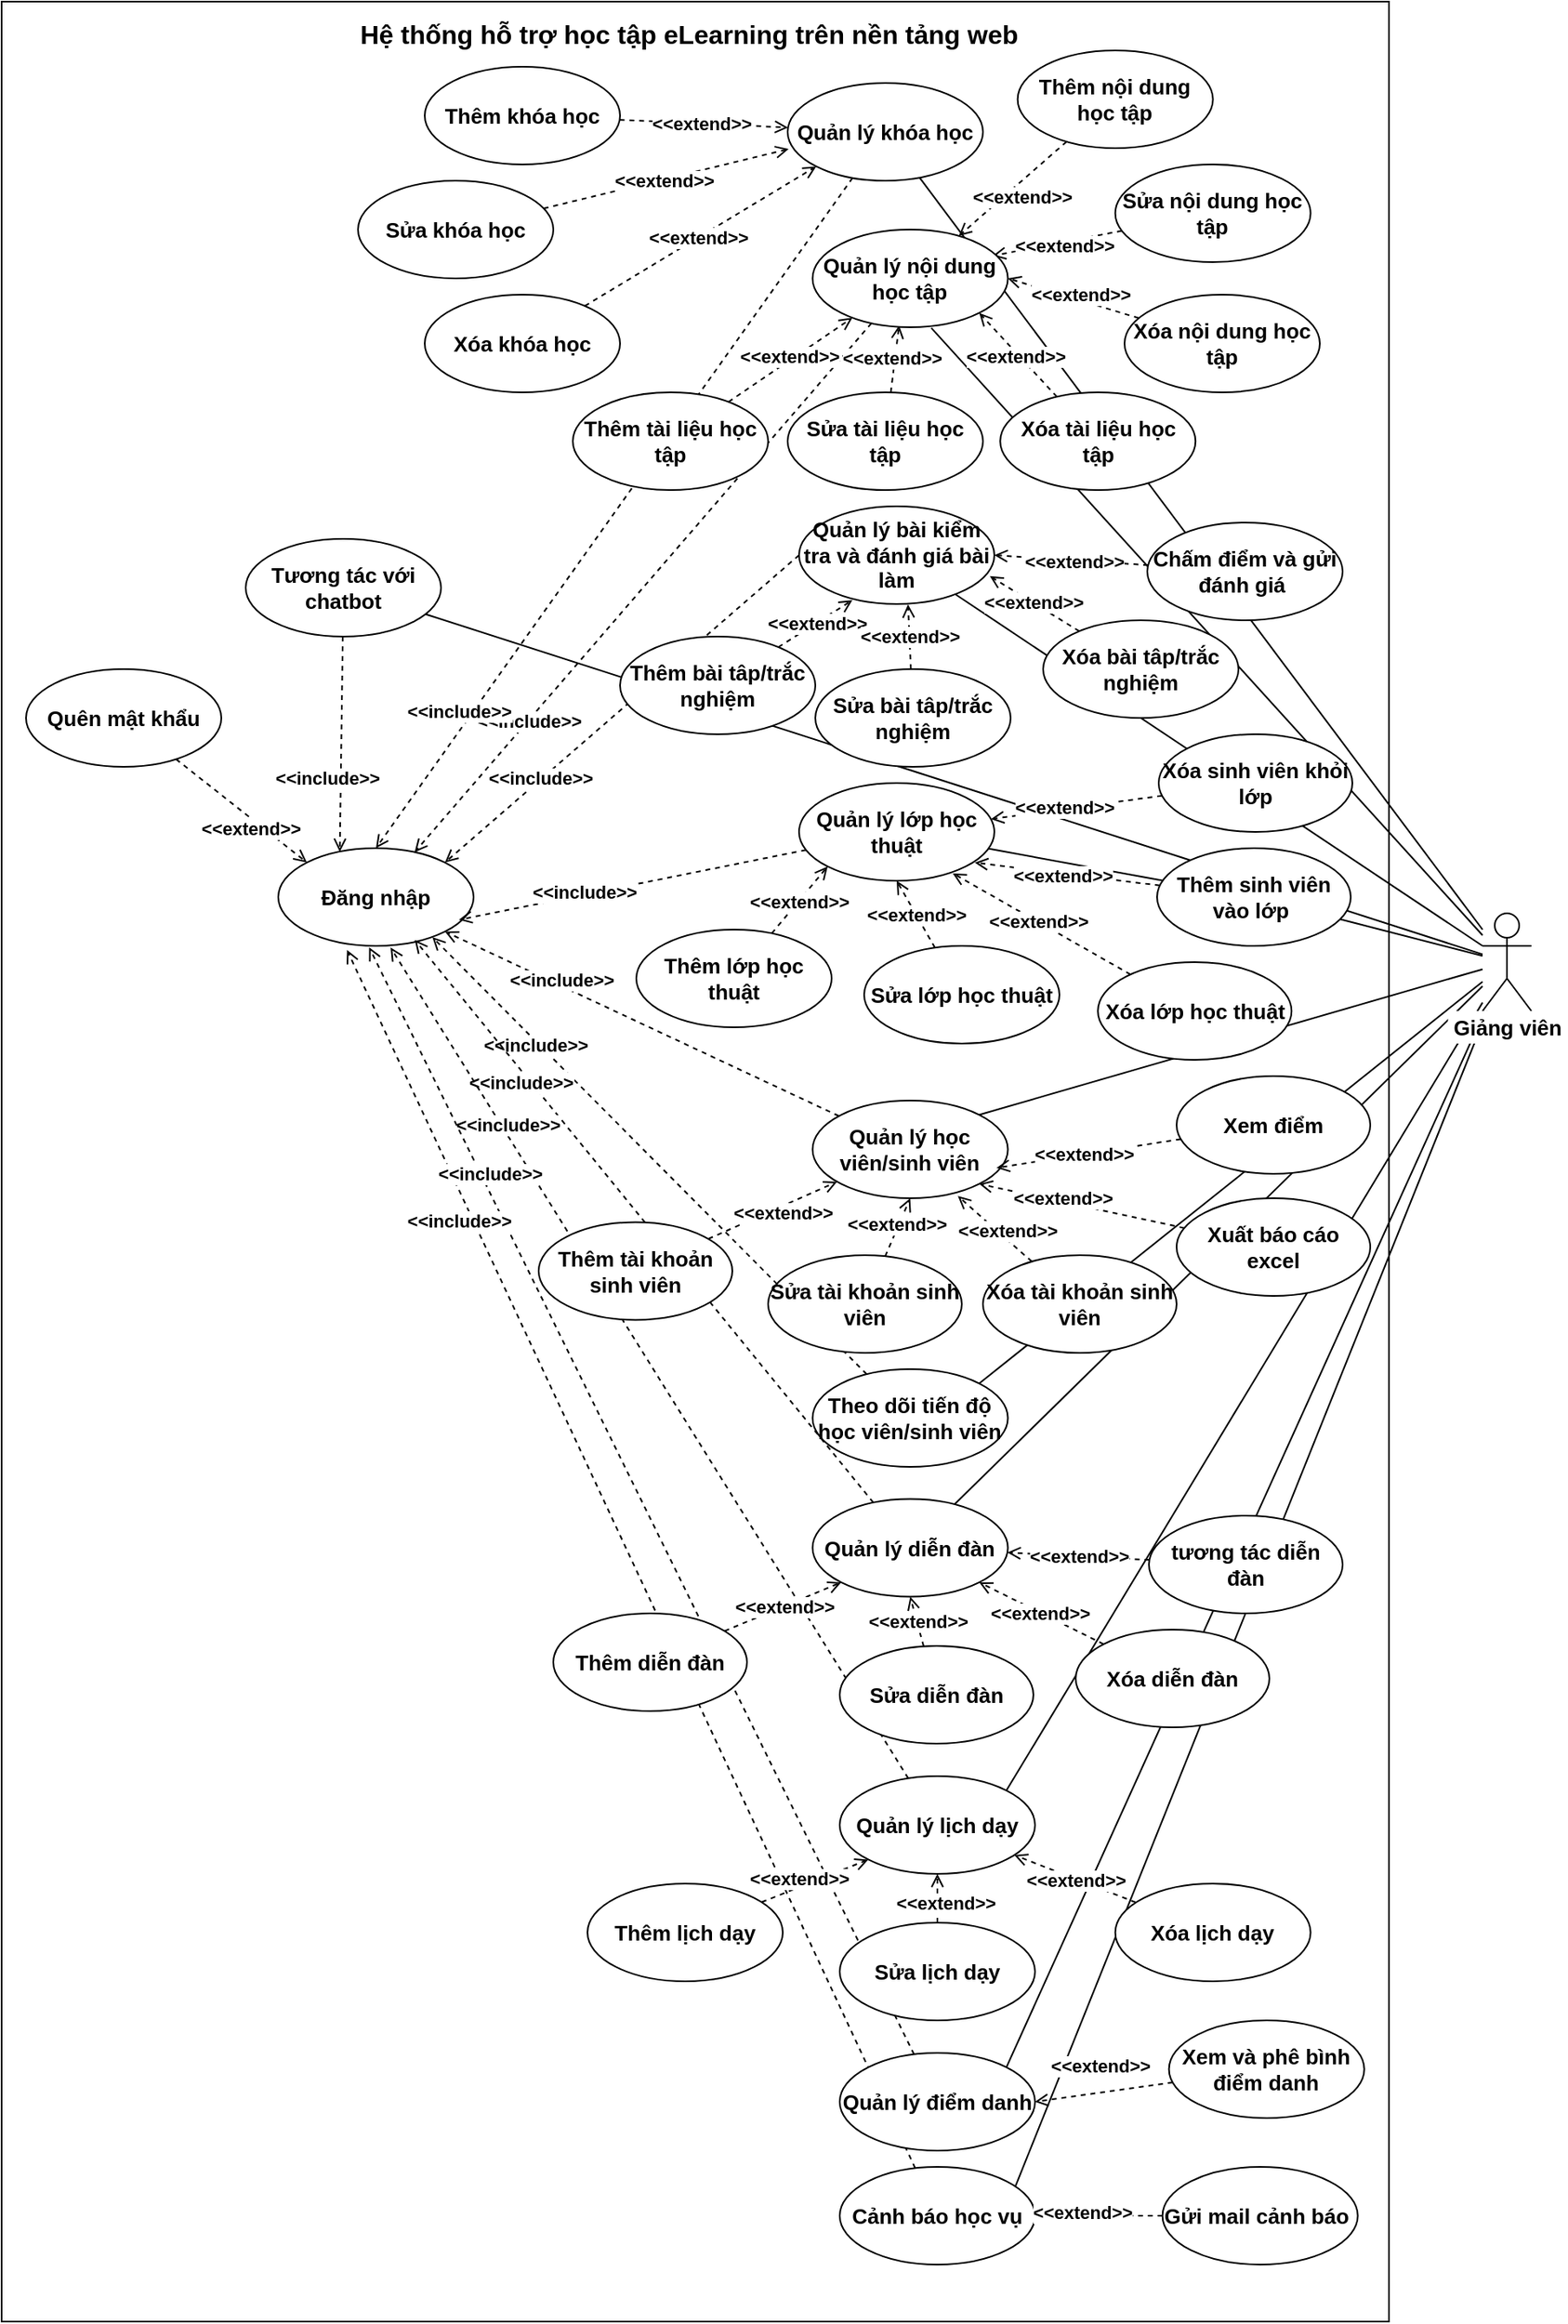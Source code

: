 <mxfile version="27.1.6">
  <diagram name="Page-1" id="YuZUMVSqSA0ggZZGhqi4">
    <mxGraphModel dx="1820" dy="2198" grid="1" gridSize="10" guides="1" tooltips="1" connect="1" arrows="1" fold="1" page="1" pageScale="1" pageWidth="850" pageHeight="1100" math="0" shadow="0">
      <root>
        <mxCell id="0" />
        <mxCell id="1" parent="0" />
        <mxCell id="pHg86YGqUUAnu_XxykbZ-1" value="" style="rounded=0;whiteSpace=wrap;html=1;fontStyle=1" parent="1" vertex="1">
          <mxGeometry x="290" y="-140" width="852.5" height="1425" as="geometry" />
        </mxCell>
        <mxCell id="pHg86YGqUUAnu_XxykbZ-2" value="Hệ thống hỗ trợ học tập eLearning trên nền tảng web" style="text;html=1;align=center;verticalAlign=middle;whiteSpace=wrap;rounded=0;fontStyle=1;fontSize=16;" parent="1" vertex="1">
          <mxGeometry x="485" y="-130" width="455" height="20" as="geometry" />
        </mxCell>
        <mxCell id="pHg86YGqUUAnu_XxykbZ-22" style="rounded=0;orthogonalLoop=1;jettySize=auto;html=1;entryX=0.608;entryY=1.007;entryDx=0;entryDy=0;endArrow=none;startFill=0;entryPerimeter=0;fontStyle=1" parent="1" source="pHg86YGqUUAnu_XxykbZ-29" target="pHg86YGqUUAnu_XxykbZ-63" edge="1">
          <mxGeometry relative="1" as="geometry" />
        </mxCell>
        <mxCell id="pHg86YGqUUAnu_XxykbZ-23" style="rounded=0;orthogonalLoop=1;jettySize=auto;html=1;endArrow=none;startFill=0;fontStyle=1" parent="1" source="pHg86YGqUUAnu_XxykbZ-29" target="pHg86YGqUUAnu_XxykbZ-66" edge="1">
          <mxGeometry relative="1" as="geometry" />
        </mxCell>
        <mxCell id="pHg86YGqUUAnu_XxykbZ-24" style="rounded=0;orthogonalLoop=1;jettySize=auto;html=1;endArrow=none;startFill=0;fontStyle=1" parent="1" source="pHg86YGqUUAnu_XxykbZ-130" target="pHg86YGqUUAnu_XxykbZ-67" edge="1">
          <mxGeometry relative="1" as="geometry" />
        </mxCell>
        <mxCell id="pHg86YGqUUAnu_XxykbZ-27" style="rounded=0;orthogonalLoop=1;jettySize=auto;html=1;endArrow=none;startFill=0;fontStyle=1" parent="1" source="pHg86YGqUUAnu_XxykbZ-29" target="pHg86YGqUUAnu_XxykbZ-71" edge="1">
          <mxGeometry relative="1" as="geometry" />
        </mxCell>
        <mxCell id="pHg86YGqUUAnu_XxykbZ-28" style="rounded=0;orthogonalLoop=1;jettySize=auto;html=1;endArrow=none;startFill=0;fontStyle=1" parent="1" source="pHg86YGqUUAnu_XxykbZ-29" target="pHg86YGqUUAnu_XxykbZ-47" edge="1">
          <mxGeometry relative="1" as="geometry" />
        </mxCell>
        <mxCell id="pHg86YGqUUAnu_XxykbZ-169" style="rounded=0;orthogonalLoop=1;jettySize=auto;html=1;entryX=1;entryY=0;entryDx=0;entryDy=0;endArrow=none;startFill=0;fontStyle=1" parent="1" source="pHg86YGqUUAnu_XxykbZ-29" target="pHg86YGqUUAnu_XxykbZ-76" edge="1">
          <mxGeometry relative="1" as="geometry" />
        </mxCell>
        <mxCell id="74CKpeJWm-VAcIQns2Aa-21" style="rounded=0;orthogonalLoop=1;jettySize=auto;html=1;entryX=1;entryY=0;entryDx=0;entryDy=0;endArrow=none;startFill=0;fontStyle=1" parent="1" source="pHg86YGqUUAnu_XxykbZ-29" target="74CKpeJWm-VAcIQns2Aa-14" edge="1">
          <mxGeometry relative="1" as="geometry" />
        </mxCell>
        <mxCell id="74CKpeJWm-VAcIQns2Aa-22" style="rounded=0;orthogonalLoop=1;jettySize=auto;html=1;entryX=0.885;entryY=0.272;entryDx=0;entryDy=0;entryPerimeter=0;endArrow=none;startFill=0;fontStyle=1" parent="1" source="pHg86YGqUUAnu_XxykbZ-29" target="74CKpeJWm-VAcIQns2Aa-15" edge="1">
          <mxGeometry relative="1" as="geometry" />
        </mxCell>
        <mxCell id="DFpkyYpUaIXBpgHBRk0Q-20" style="rounded=0;orthogonalLoop=1;jettySize=auto;html=1;entryX=1;entryY=0;entryDx=0;entryDy=0;endArrow=none;startFill=0;fontStyle=1" parent="1" source="pHg86YGqUUAnu_XxykbZ-29" target="pHg86YGqUUAnu_XxykbZ-68" edge="1">
          <mxGeometry relative="1" as="geometry" />
        </mxCell>
        <mxCell id="pHg86YGqUUAnu_XxykbZ-35" value="Đăng nhập" style="ellipse;whiteSpace=wrap;html=1;fontStyle=1;fontSize=13;" parent="1" vertex="1">
          <mxGeometry x="460" y="380" width="120" height="60" as="geometry" />
        </mxCell>
        <mxCell id="pHg86YGqUUAnu_XxykbZ-45" style="rounded=0;orthogonalLoop=1;jettySize=auto;html=1;endArrow=open;endFill=0;dashed=1;entryX=0.315;entryY=0.037;entryDx=0;entryDy=0;entryPerimeter=0;fontStyle=1" parent="1" source="pHg86YGqUUAnu_XxykbZ-47" target="pHg86YGqUUAnu_XxykbZ-35" edge="1">
          <mxGeometry relative="1" as="geometry" />
        </mxCell>
        <mxCell id="pHg86YGqUUAnu_XxykbZ-46" value="&amp;lt;&amp;lt;include&amp;gt;&amp;gt;" style="edgeLabel;html=1;align=center;verticalAlign=middle;resizable=0;points=[];fontStyle=1" parent="pHg86YGqUUAnu_XxykbZ-45" vertex="1" connectable="0">
          <mxGeometry x="0.474" y="-3" relative="1" as="geometry">
            <mxPoint x="-6" y="-11" as="offset" />
          </mxGeometry>
        </mxCell>
        <mxCell id="pHg86YGqUUAnu_XxykbZ-47" value="&lt;p style=&quot;white-space-collapse: preserve;&quot; dir=&quot;auto&quot;&gt;Tương tác với chatbot&lt;/p&gt;" style="ellipse;whiteSpace=wrap;html=1;fontStyle=1;fontSize=13;" parent="1" vertex="1">
          <mxGeometry x="440" y="190" width="120" height="60" as="geometry" />
        </mxCell>
        <mxCell id="pHg86YGqUUAnu_XxykbZ-61" style="rounded=0;orthogonalLoop=1;jettySize=auto;html=1;dashed=1;endArrow=open;endFill=0;fontStyle=1" parent="1" source="pHg86YGqUUAnu_XxykbZ-63" target="pHg86YGqUUAnu_XxykbZ-35" edge="1">
          <mxGeometry relative="1" as="geometry" />
        </mxCell>
        <mxCell id="pHg86YGqUUAnu_XxykbZ-62" value="&amp;lt;&amp;lt;include&amp;gt;&amp;gt;" style="edgeLabel;html=1;align=center;verticalAlign=middle;resizable=0;points=[];fontStyle=1" parent="pHg86YGqUUAnu_XxykbZ-61" vertex="1" connectable="0">
          <mxGeometry x="0.503" relative="1" as="geometry">
            <mxPoint as="offset" />
          </mxGeometry>
        </mxCell>
        <mxCell id="pHg86YGqUUAnu_XxykbZ-64" style="rounded=0;orthogonalLoop=1;jettySize=auto;html=1;dashed=1;endArrow=open;endFill=0;exitX=0;exitY=0.5;exitDx=0;exitDy=0;entryX=1;entryY=0;entryDx=0;entryDy=0;fontStyle=1" parent="1" source="pHg86YGqUUAnu_XxykbZ-66" target="pHg86YGqUUAnu_XxykbZ-35" edge="1">
          <mxGeometry relative="1" as="geometry" />
        </mxCell>
        <mxCell id="pHg86YGqUUAnu_XxykbZ-65" value="&amp;lt;&amp;lt;include&amp;gt;&amp;gt;" style="edgeLabel;html=1;align=center;verticalAlign=middle;resizable=0;points=[];fontStyle=1" parent="pHg86YGqUUAnu_XxykbZ-64" vertex="1" connectable="0">
          <mxGeometry x="0.224" y="1" relative="1" as="geometry">
            <mxPoint x="-27" y="20" as="offset" />
          </mxGeometry>
        </mxCell>
        <mxCell id="pHg86YGqUUAnu_XxykbZ-66" value="&lt;p style=&quot;white-space-collapse: preserve;&quot; dir=&quot;auto&quot;&gt;&lt;span style=&quot;text-align: left;&quot;&gt;Quản lý bài kiểm tra và đánh giá bài làm&lt;/span&gt;&lt;/p&gt;" style="ellipse;whiteSpace=wrap;html=1;fontStyle=1;fontSize=13;" parent="1" vertex="1">
          <mxGeometry x="780" y="170" width="120" height="60" as="geometry" />
        </mxCell>
        <mxCell id="pHg86YGqUUAnu_XxykbZ-67" value="&lt;p style=&quot;white-space-collapse: preserve;&quot; dir=&quot;auto&quot;&gt;&lt;span style=&quot;text-align: left;&quot;&gt;Quản lý lớp học thuật&lt;/span&gt;&lt;br style=&quot;text-align: left;&quot;&gt;&lt;/p&gt;" style="ellipse;whiteSpace=wrap;html=1;fontStyle=1;fontSize=13;" parent="1" vertex="1">
          <mxGeometry x="780" y="340" width="120" height="60" as="geometry" />
        </mxCell>
        <mxCell id="pHg86YGqUUAnu_XxykbZ-68" value="&lt;p style=&quot;white-space-collapse: preserve;&quot; dir=&quot;auto&quot;&gt;Theo dõi tiến độ học viên/sinh viên&lt;/p&gt;" style="ellipse;whiteSpace=wrap;html=1;align=center;fontStyle=1;fontSize=13;" parent="1" vertex="1">
          <mxGeometry x="788.31" y="700" width="120" height="60" as="geometry" />
        </mxCell>
        <mxCell id="pHg86YGqUUAnu_XxykbZ-69" style="rounded=0;orthogonalLoop=1;jettySize=auto;html=1;entryX=1;entryY=1;entryDx=0;entryDy=0;dashed=1;endArrow=open;endFill=0;fontStyle=1" parent="1" source="pHg86YGqUUAnu_XxykbZ-76" target="pHg86YGqUUAnu_XxykbZ-35" edge="1">
          <mxGeometry relative="1" as="geometry" />
        </mxCell>
        <mxCell id="pHg86YGqUUAnu_XxykbZ-70" value="&amp;lt;&amp;lt;include&amp;gt;&amp;gt;" style="edgeLabel;html=1;align=center;verticalAlign=middle;resizable=0;points=[];fontStyle=1" parent="pHg86YGqUUAnu_XxykbZ-69" vertex="1" connectable="0">
          <mxGeometry x="0.421" y="-3" relative="1" as="geometry">
            <mxPoint as="offset" />
          </mxGeometry>
        </mxCell>
        <mxCell id="pHg86YGqUUAnu_XxykbZ-71" value="&lt;p style=&quot;white-space-collapse: preserve;&quot; dir=&quot;auto&quot;&gt;Quản lý diễn đàn&lt;/p&gt;" style="ellipse;whiteSpace=wrap;html=1;align=center;fontStyle=1;fontSize=13;" parent="1" vertex="1">
          <mxGeometry x="788.31" y="779.74" width="120" height="60" as="geometry" />
        </mxCell>
        <mxCell id="pHg86YGqUUAnu_XxykbZ-72" style="rounded=0;orthogonalLoop=1;jettySize=auto;html=1;entryX=0.925;entryY=0.733;entryDx=0;entryDy=0;entryPerimeter=0;dashed=1;endArrow=open;endFill=0;fontStyle=1" parent="1" source="pHg86YGqUUAnu_XxykbZ-67" target="pHg86YGqUUAnu_XxykbZ-35" edge="1">
          <mxGeometry relative="1" as="geometry" />
        </mxCell>
        <mxCell id="pHg86YGqUUAnu_XxykbZ-73" value="&amp;lt;&amp;lt;include&amp;gt;&amp;gt;" style="edgeLabel;html=1;align=center;verticalAlign=middle;resizable=0;points=[];fontStyle=1" parent="pHg86YGqUUAnu_XxykbZ-72" vertex="1" connectable="0">
          <mxGeometry x="0.275" y="-2" relative="1" as="geometry">
            <mxPoint as="offset" />
          </mxGeometry>
        </mxCell>
        <mxCell id="pHg86YGqUUAnu_XxykbZ-74" style="rounded=0;orthogonalLoop=1;jettySize=auto;html=1;entryX=0.789;entryY=0.911;entryDx=0;entryDy=0;entryPerimeter=0;dashed=1;endArrow=open;endFill=0;fontStyle=1" parent="1" source="pHg86YGqUUAnu_XxykbZ-68" target="pHg86YGqUUAnu_XxykbZ-35" edge="1">
          <mxGeometry relative="1" as="geometry" />
        </mxCell>
        <mxCell id="pHg86YGqUUAnu_XxykbZ-75" value="&amp;lt;&amp;lt;include&amp;gt;&amp;gt;" style="edgeLabel;html=1;align=center;verticalAlign=middle;resizable=0;points=[];fontStyle=1" parent="pHg86YGqUUAnu_XxykbZ-74" vertex="1" connectable="0">
          <mxGeometry x="0.517" y="2" relative="1" as="geometry">
            <mxPoint as="offset" />
          </mxGeometry>
        </mxCell>
        <mxCell id="pHg86YGqUUAnu_XxykbZ-76" value="&lt;p style=&quot;white-space-collapse: preserve;&quot; dir=&quot;auto&quot;&gt;Quản lý học viên/sinh viên&lt;/p&gt;" style="ellipse;whiteSpace=wrap;html=1;align=center;fontStyle=1;fontSize=13;" parent="1" vertex="1">
          <mxGeometry x="788.31" y="535" width="120" height="60" as="geometry" />
        </mxCell>
        <mxCell id="pHg86YGqUUAnu_XxykbZ-77" style="rounded=0;orthogonalLoop=1;jettySize=auto;html=1;entryX=0.699;entryY=0.939;entryDx=0;entryDy=0;entryPerimeter=0;dashed=1;endArrow=open;endFill=0;fontStyle=1" parent="1" source="pHg86YGqUUAnu_XxykbZ-71" target="pHg86YGqUUAnu_XxykbZ-35" edge="1">
          <mxGeometry relative="1" as="geometry" />
        </mxCell>
        <mxCell id="pHg86YGqUUAnu_XxykbZ-78" value="&amp;lt;&amp;lt;include&amp;gt;&amp;gt;" style="edgeLabel;html=1;align=center;verticalAlign=middle;resizable=0;points=[];fontStyle=1" parent="pHg86YGqUUAnu_XxykbZ-77" vertex="1" connectable="0">
          <mxGeometry x="0.543" y="-1" relative="1" as="geometry">
            <mxPoint y="9" as="offset" />
          </mxGeometry>
        </mxCell>
        <mxCell id="pHg86YGqUUAnu_XxykbZ-105" style="rounded=0;orthogonalLoop=1;jettySize=auto;html=1;entryX=0;entryY=0;entryDx=0;entryDy=0;endArrow=open;endFill=0;dashed=1;fontStyle=1" parent="1" source="pHg86YGqUUAnu_XxykbZ-107" target="pHg86YGqUUAnu_XxykbZ-35" edge="1">
          <mxGeometry relative="1" as="geometry" />
        </mxCell>
        <mxCell id="pHg86YGqUUAnu_XxykbZ-106" value="&amp;lt;&amp;lt;extend&amp;gt;&amp;gt;" style="edgeLabel;html=1;align=center;verticalAlign=middle;resizable=0;points=[];fontStyle=1" parent="pHg86YGqUUAnu_XxykbZ-105" vertex="1" connectable="0">
          <mxGeometry x="-0.04" relative="1" as="geometry">
            <mxPoint x="7" y="12" as="offset" />
          </mxGeometry>
        </mxCell>
        <mxCell id="pHg86YGqUUAnu_XxykbZ-107" value="&lt;p style=&quot;white-space-collapse: preserve;&quot; dir=&quot;auto&quot;&gt;Quên mật khẩu&lt;/p&gt;" style="ellipse;whiteSpace=wrap;html=1;fontStyle=1;fontSize=13;" parent="1" vertex="1">
          <mxGeometry x="305" y="270" width="120" height="60" as="geometry" />
        </mxCell>
        <mxCell id="pHg86YGqUUAnu_XxykbZ-118" style="rounded=0;orthogonalLoop=1;jettySize=auto;html=1;dashed=1;endArrow=open;endFill=0;fontStyle=1" parent="1" source="pHg86YGqUUAnu_XxykbZ-115" target="pHg86YGqUUAnu_XxykbZ-63" edge="1">
          <mxGeometry relative="1" as="geometry" />
        </mxCell>
        <mxCell id="pHg86YGqUUAnu_XxykbZ-120" value="&amp;lt;&amp;lt;extend&amp;gt;&amp;gt;" style="edgeLabel;html=1;align=center;verticalAlign=middle;resizable=0;points=[];fontStyle=1" parent="pHg86YGqUUAnu_XxykbZ-118" vertex="1" connectable="0">
          <mxGeometry x="0.164" relative="1" as="geometry">
            <mxPoint x="11" as="offset" />
          </mxGeometry>
        </mxCell>
        <mxCell id="pHg86YGqUUAnu_XxykbZ-115" value="&lt;p style=&quot;white-space-collapse: preserve;&quot; dir=&quot;auto&quot;&gt;Thêm nội dung học tập&lt;/p&gt;" style="ellipse;whiteSpace=wrap;html=1;align=center;fontStyle=1;fontSize=13;" parent="1" vertex="1">
          <mxGeometry x="914.31" y="-110" width="120" height="60" as="geometry" />
        </mxCell>
        <mxCell id="pHg86YGqUUAnu_XxykbZ-119" style="rounded=0;orthogonalLoop=1;jettySize=auto;html=1;dashed=1;endArrow=open;endFill=0;fontStyle=1" parent="1" source="pHg86YGqUUAnu_XxykbZ-116" target="pHg86YGqUUAnu_XxykbZ-63" edge="1">
          <mxGeometry relative="1" as="geometry" />
        </mxCell>
        <mxCell id="pHg86YGqUUAnu_XxykbZ-122" value="&amp;lt;&amp;lt;extend&amp;gt;&amp;gt;" style="edgeLabel;html=1;align=center;verticalAlign=middle;resizable=0;points=[];fontStyle=1" parent="pHg86YGqUUAnu_XxykbZ-119" vertex="1" connectable="0">
          <mxGeometry x="0.013" y="2" relative="1" as="geometry">
            <mxPoint as="offset" />
          </mxGeometry>
        </mxCell>
        <mxCell id="pHg86YGqUUAnu_XxykbZ-125" style="rounded=0;orthogonalLoop=1;jettySize=auto;html=1;dashed=1;endArrow=open;endFill=0;entryX=0.977;entryY=0.715;entryDx=0;entryDy=0;entryPerimeter=0;fontStyle=1" parent="1" source="pHg86YGqUUAnu_XxykbZ-123" target="pHg86YGqUUAnu_XxykbZ-66" edge="1">
          <mxGeometry relative="1" as="geometry" />
        </mxCell>
        <mxCell id="pHg86YGqUUAnu_XxykbZ-127" value="&amp;lt;&amp;lt;extend&amp;gt;&amp;gt;" style="edgeLabel;html=1;align=center;verticalAlign=middle;resizable=0;points=[];fontStyle=1" parent="pHg86YGqUUAnu_XxykbZ-125" vertex="1" connectable="0">
          <mxGeometry x="0.033" relative="1" as="geometry">
            <mxPoint as="offset" />
          </mxGeometry>
        </mxCell>
        <mxCell id="pHg86YGqUUAnu_XxykbZ-126" style="rounded=0;orthogonalLoop=1;jettySize=auto;html=1;dashed=1;endArrow=open;endFill=0;entryX=1;entryY=0.5;entryDx=0;entryDy=0;fontStyle=1" parent="1" source="pHg86YGqUUAnu_XxykbZ-124" target="pHg86YGqUUAnu_XxykbZ-66" edge="1">
          <mxGeometry relative="1" as="geometry">
            <mxPoint x="900" y="220" as="targetPoint" />
          </mxGeometry>
        </mxCell>
        <mxCell id="pHg86YGqUUAnu_XxykbZ-128" value="&amp;lt;&amp;lt;extend&amp;gt;&amp;gt;" style="edgeLabel;html=1;align=center;verticalAlign=middle;resizable=0;points=[];fontStyle=1" parent="pHg86YGqUUAnu_XxykbZ-126" vertex="1" connectable="0">
          <mxGeometry x="-0.04" y="1" relative="1" as="geometry">
            <mxPoint as="offset" />
          </mxGeometry>
        </mxCell>
        <mxCell id="pHg86YGqUUAnu_XxykbZ-132" style="rounded=0;orthogonalLoop=1;jettySize=auto;html=1;dashed=1;endArrow=open;endFill=0;fontStyle=1" parent="1" source="pHg86YGqUUAnu_XxykbZ-129" target="pHg86YGqUUAnu_XxykbZ-67" edge="1">
          <mxGeometry relative="1" as="geometry" />
        </mxCell>
        <mxCell id="pHg86YGqUUAnu_XxykbZ-140" value="&amp;lt;&amp;lt;extend&amp;gt;&amp;gt;" style="edgeLabel;html=1;align=center;verticalAlign=middle;resizable=0;points=[];fontStyle=1" parent="pHg86YGqUUAnu_XxykbZ-132" vertex="1" connectable="0">
          <mxGeometry x="0.139" y="-1" relative="1" as="geometry">
            <mxPoint as="offset" />
          </mxGeometry>
        </mxCell>
        <mxCell id="pHg86YGqUUAnu_XxykbZ-129" value="Xóa sinh viên khỏi lớp" style="ellipse;whiteSpace=wrap;html=1;fontStyle=1;fontSize=13;" parent="1" vertex="1">
          <mxGeometry x="1001" y="310" width="119" height="60" as="geometry" />
        </mxCell>
        <mxCell id="pHg86YGqUUAnu_XxykbZ-133" style="rounded=0;orthogonalLoop=1;jettySize=auto;html=1;entryX=0.9;entryY=0.814;entryDx=0;entryDy=0;entryPerimeter=0;dashed=1;endArrow=open;endFill=0;fontStyle=1" parent="1" source="pHg86YGqUUAnu_XxykbZ-130" target="pHg86YGqUUAnu_XxykbZ-67" edge="1">
          <mxGeometry relative="1" as="geometry" />
        </mxCell>
        <mxCell id="pHg86YGqUUAnu_XxykbZ-141" value="&amp;lt;&amp;lt;extend&amp;gt;&amp;gt;" style="edgeLabel;html=1;align=center;verticalAlign=middle;resizable=0;points=[];fontStyle=1" parent="pHg86YGqUUAnu_XxykbZ-133" vertex="1" connectable="0">
          <mxGeometry x="0.054" y="1" relative="1" as="geometry">
            <mxPoint as="offset" />
          </mxGeometry>
        </mxCell>
        <mxCell id="pHg86YGqUUAnu_XxykbZ-135" value="" style="rounded=0;orthogonalLoop=1;jettySize=auto;html=1;endArrow=none;startFill=0;fontStyle=1" parent="1" source="pHg86YGqUUAnu_XxykbZ-29" target="pHg86YGqUUAnu_XxykbZ-130" edge="1">
          <mxGeometry relative="1" as="geometry">
            <mxPoint x="1280" y="438" as="sourcePoint" />
            <mxPoint x="897" y="379" as="targetPoint" />
          </mxGeometry>
        </mxCell>
        <mxCell id="pHg86YGqUUAnu_XxykbZ-130" value="Thêm sinh viên vào lớp&amp;nbsp;" style="ellipse;whiteSpace=wrap;html=1;fontStyle=1;fontSize=13;" parent="1" vertex="1">
          <mxGeometry x="1000" y="380" width="119" height="60" as="geometry" />
        </mxCell>
        <mxCell id="pHg86YGqUUAnu_XxykbZ-138" style="rounded=0;orthogonalLoop=1;jettySize=auto;html=1;entryX=0.787;entryY=0.924;entryDx=0;entryDy=0;entryPerimeter=0;dashed=1;endArrow=open;endFill=0;fontStyle=1" parent="1" source="pHg86YGqUUAnu_XxykbZ-136" target="pHg86YGqUUAnu_XxykbZ-67" edge="1">
          <mxGeometry relative="1" as="geometry" />
        </mxCell>
        <mxCell id="pHg86YGqUUAnu_XxykbZ-142" value="&amp;lt;&amp;lt;extend&amp;gt;&amp;gt;" style="edgeLabel;html=1;align=center;verticalAlign=middle;resizable=0;points=[];fontStyle=1" parent="pHg86YGqUUAnu_XxykbZ-138" vertex="1" connectable="0">
          <mxGeometry x="0.052" relative="1" as="geometry">
            <mxPoint as="offset" />
          </mxGeometry>
        </mxCell>
        <mxCell id="pHg86YGqUUAnu_XxykbZ-136" value="Xóa lớp học thuật" style="ellipse;whiteSpace=wrap;html=1;fontStyle=1;fontSize=13;" parent="1" vertex="1">
          <mxGeometry x="963.62" y="450" width="119" height="60" as="geometry" />
        </mxCell>
        <mxCell id="pHg86YGqUUAnu_XxykbZ-149" style="rounded=0;orthogonalLoop=1;jettySize=auto;html=1;dashed=1;endArrow=open;endFill=0;fontStyle=1" parent="1" source="pHg86YGqUUAnu_XxykbZ-144" target="pHg86YGqUUAnu_XxykbZ-76" edge="1">
          <mxGeometry relative="1" as="geometry" />
        </mxCell>
        <mxCell id="pHg86YGqUUAnu_XxykbZ-151" value="&amp;lt;&amp;lt;extend&amp;gt;&amp;gt;" style="edgeLabel;html=1;align=center;verticalAlign=middle;resizable=0;points=[];fontStyle=1" parent="pHg86YGqUUAnu_XxykbZ-149" vertex="1" connectable="0">
          <mxGeometry x="0.209" y="-1" relative="1" as="geometry">
            <mxPoint x="-3" y="4" as="offset" />
          </mxGeometry>
        </mxCell>
        <mxCell id="pHg86YGqUUAnu_XxykbZ-156" style="rounded=0;orthogonalLoop=1;jettySize=auto;html=1;entryX=1;entryY=1;entryDx=0;entryDy=0;dashed=1;endArrow=open;endFill=0;fontStyle=1" parent="1" source="pHg86YGqUUAnu_XxykbZ-152" target="pHg86YGqUUAnu_XxykbZ-71" edge="1">
          <mxGeometry relative="1" as="geometry" />
        </mxCell>
        <mxCell id="pHg86YGqUUAnu_XxykbZ-159" value="&amp;lt;&amp;lt;extend&amp;gt;&amp;gt;" style="edgeLabel;html=1;align=center;verticalAlign=middle;resizable=0;points=[];fontStyle=1" parent="pHg86YGqUUAnu_XxykbZ-156" vertex="1" connectable="0">
          <mxGeometry x="0.017" relative="1" as="geometry">
            <mxPoint as="offset" />
          </mxGeometry>
        </mxCell>
        <mxCell id="pHg86YGqUUAnu_XxykbZ-157" style="rounded=0;orthogonalLoop=1;jettySize=auto;html=1;dashed=1;endArrow=open;endFill=0;fontStyle=1" parent="1" source="pHg86YGqUUAnu_XxykbZ-155" target="pHg86YGqUUAnu_XxykbZ-71" edge="1">
          <mxGeometry relative="1" as="geometry" />
        </mxCell>
        <mxCell id="pHg86YGqUUAnu_XxykbZ-161" value="&amp;lt;&amp;lt;extend&amp;gt;&amp;gt;" style="edgeLabel;html=1;align=center;verticalAlign=middle;resizable=0;points=[];fontStyle=1" parent="pHg86YGqUUAnu_XxykbZ-157" vertex="1" connectable="0">
          <mxGeometry x="0.01" relative="1" as="geometry">
            <mxPoint as="offset" />
          </mxGeometry>
        </mxCell>
        <mxCell id="pHg86YGqUUAnu_XxykbZ-163" value="Xem điểm" style="ellipse;whiteSpace=wrap;html=1;fontStyle=1;fontSize=13;" parent="1" vertex="1">
          <mxGeometry x="1012" y="520" width="119" height="60" as="geometry" />
        </mxCell>
        <mxCell id="pHg86YGqUUAnu_XxykbZ-166" style="rounded=0;orthogonalLoop=1;jettySize=auto;html=1;entryX=1;entryY=1;entryDx=0;entryDy=0;dashed=1;endArrow=open;endFill=0;fontStyle=1" parent="1" source="pHg86YGqUUAnu_XxykbZ-164" target="pHg86YGqUUAnu_XxykbZ-76" edge="1">
          <mxGeometry relative="1" as="geometry" />
        </mxCell>
        <mxCell id="pHg86YGqUUAnu_XxykbZ-168" value="&amp;lt;&amp;lt;extend&amp;gt;&amp;gt;" style="edgeLabel;html=1;align=center;verticalAlign=middle;resizable=0;points=[];fontStyle=1" parent="pHg86YGqUUAnu_XxykbZ-166" vertex="1" connectable="0">
          <mxGeometry x="0.195" y="-2" relative="1" as="geometry">
            <mxPoint as="offset" />
          </mxGeometry>
        </mxCell>
        <mxCell id="pHg86YGqUUAnu_XxykbZ-165" style="rounded=0;orthogonalLoop=1;jettySize=auto;html=1;entryX=0.942;entryY=0.689;entryDx=0;entryDy=0;entryPerimeter=0;dashed=1;endArrow=open;endFill=0;fontStyle=1" parent="1" source="pHg86YGqUUAnu_XxykbZ-163" target="pHg86YGqUUAnu_XxykbZ-76" edge="1">
          <mxGeometry relative="1" as="geometry" />
        </mxCell>
        <mxCell id="pHg86YGqUUAnu_XxykbZ-167" value="&amp;lt;&amp;lt;extend&amp;gt;&amp;gt;" style="edgeLabel;html=1;align=center;verticalAlign=middle;resizable=0;points=[];fontStyle=1" parent="pHg86YGqUUAnu_XxykbZ-165" vertex="1" connectable="0">
          <mxGeometry x="0.059" relative="1" as="geometry">
            <mxPoint as="offset" />
          </mxGeometry>
        </mxCell>
        <mxCell id="74CKpeJWm-VAcIQns2Aa-1" style="rounded=0;orthogonalLoop=1;jettySize=auto;html=1;entryX=1;entryY=0;entryDx=0;entryDy=0;endArrow=none;startFill=0;fontStyle=1" parent="1" source="pHg86YGqUUAnu_XxykbZ-29" target="74CKpeJWm-VAcIQns2Aa-4" edge="1">
          <mxGeometry relative="1" as="geometry">
            <mxPoint x="1280" y="450" as="sourcePoint" />
          </mxGeometry>
        </mxCell>
        <mxCell id="74CKpeJWm-VAcIQns2Aa-2" style="rounded=0;orthogonalLoop=1;jettySize=auto;html=1;endArrow=open;endFill=0;dashed=1;entryX=0.575;entryY=1.017;entryDx=0;entryDy=0;entryPerimeter=0;fontStyle=1" parent="1" source="74CKpeJWm-VAcIQns2Aa-4" target="pHg86YGqUUAnu_XxykbZ-35" edge="1">
          <mxGeometry relative="1" as="geometry">
            <mxPoint x="550" y="516" as="targetPoint" />
          </mxGeometry>
        </mxCell>
        <mxCell id="74CKpeJWm-VAcIQns2Aa-3" value="&amp;lt;&amp;lt;include&amp;gt;&amp;gt;" style="edgeLabel;html=1;align=center;verticalAlign=middle;resizable=0;points=[];fontStyle=1" parent="74CKpeJWm-VAcIQns2Aa-2" vertex="1" connectable="0">
          <mxGeometry x="0.553" y="2" relative="1" as="geometry">
            <mxPoint x="2" y="-6" as="offset" />
          </mxGeometry>
        </mxCell>
        <mxCell id="74CKpeJWm-VAcIQns2Aa-5" style="rounded=0;orthogonalLoop=1;jettySize=auto;html=1;dashed=1;endArrow=open;endFill=0;fontStyle=1" parent="1" source="74CKpeJWm-VAcIQns2Aa-6" target="74CKpeJWm-VAcIQns2Aa-4" edge="1">
          <mxGeometry relative="1" as="geometry" />
        </mxCell>
        <mxCell id="74CKpeJWm-VAcIQns2Aa-6" value="Xóa lịch dạy" style="ellipse;whiteSpace=wrap;html=1;fontStyle=1;fontSize=13;" parent="1" vertex="1">
          <mxGeometry x="974.31" y="1016" width="120" height="60" as="geometry" />
        </mxCell>
        <mxCell id="pHg86YGqUUAnu_XxykbZ-164" value="Xuất báo cáo excel" style="ellipse;whiteSpace=wrap;html=1;fontStyle=1;fontSize=13;" parent="1" vertex="1">
          <mxGeometry x="1012" y="595" width="119" height="60" as="geometry" />
        </mxCell>
        <mxCell id="74CKpeJWm-VAcIQns2Aa-7" style="rounded=0;orthogonalLoop=1;jettySize=auto;html=1;endArrow=open;endFill=0;dashed=1;entryX=0.5;entryY=0;entryDx=0;entryDy=0;fontStyle=1" parent="1" source="74CKpeJWm-VAcIQns2Aa-10" target="pHg86YGqUUAnu_XxykbZ-35" edge="1">
          <mxGeometry relative="1" as="geometry">
            <mxPoint x="599" y="380" as="targetPoint" />
          </mxGeometry>
        </mxCell>
        <mxCell id="74CKpeJWm-VAcIQns2Aa-8" value="&amp;lt;&amp;lt;include&amp;gt;&amp;gt;" style="edgeLabel;html=1;align=center;verticalAlign=middle;resizable=0;points=[];fontStyle=1" parent="74CKpeJWm-VAcIQns2Aa-7" vertex="1" connectable="0">
          <mxGeometry x="0.499" relative="1" as="geometry">
            <mxPoint x="-23" y="19" as="offset" />
          </mxGeometry>
        </mxCell>
        <mxCell id="74CKpeJWm-VAcIQns2Aa-9" style="rounded=0;orthogonalLoop=1;jettySize=auto;html=1;endArrow=none;startFill=0;fontStyle=1" parent="1" source="74CKpeJWm-VAcIQns2Aa-10" edge="1">
          <mxGeometry relative="1" as="geometry">
            <mxPoint x="1200" y="430" as="targetPoint" />
          </mxGeometry>
        </mxCell>
        <mxCell id="74CKpeJWm-VAcIQns2Aa-10" value="&lt;p style=&quot;white-space-collapse: preserve;&quot; dir=&quot;auto&quot;&gt;Quản lý khóa học&lt;/p&gt;" style="ellipse;whiteSpace=wrap;html=1;fontStyle=1;fontSize=13;" parent="1" vertex="1">
          <mxGeometry x="773" y="-90" width="120" height="60" as="geometry" />
        </mxCell>
        <mxCell id="74CKpeJWm-VAcIQns2Aa-11" style="rounded=0;orthogonalLoop=1;jettySize=auto;html=1;dashed=1;endArrow=open;endFill=0;fontStyle=1" parent="1" source="74CKpeJWm-VAcIQns2Aa-13" target="74CKpeJWm-VAcIQns2Aa-10" edge="1">
          <mxGeometry relative="1" as="geometry" />
        </mxCell>
        <mxCell id="74CKpeJWm-VAcIQns2Aa-12" value="&amp;lt;&amp;lt;extend&amp;gt;&amp;gt;" style="edgeLabel;html=1;align=center;verticalAlign=middle;resizable=0;points=[];fontStyle=1" parent="74CKpeJWm-VAcIQns2Aa-11" vertex="1" connectable="0">
          <mxGeometry x="-0.025" relative="1" as="geometry">
            <mxPoint as="offset" />
          </mxGeometry>
        </mxCell>
        <mxCell id="74CKpeJWm-VAcIQns2Aa-13" value="Thêm khóa học" style="ellipse;whiteSpace=wrap;html=1;fontStyle=1;fontSize=13;" parent="1" vertex="1">
          <mxGeometry x="550" y="-100" width="120" height="60" as="geometry" />
        </mxCell>
        <mxCell id="pHg86YGqUUAnu_XxykbZ-123" value="&lt;p style=&quot;white-space-collapse: preserve;&quot; dir=&quot;auto&quot;&gt;Xóa bài tâp/trắc nghiệm&lt;/p&gt;" style="ellipse;whiteSpace=wrap;html=1;align=center;fontStyle=1;fontSize=13;" parent="1" vertex="1">
          <mxGeometry x="930" y="240" width="120" height="60" as="geometry" />
        </mxCell>
        <mxCell id="pHg86YGqUUAnu_XxykbZ-124" value="&lt;p style=&quot;white-space-collapse: preserve;&quot; dir=&quot;auto&quot;&gt;Chấm điểm và gửi đánh giá &lt;/p&gt;" style="ellipse;whiteSpace=wrap;html=1;align=center;fontStyle=1;fontSize=13;" parent="1" vertex="1">
          <mxGeometry x="994" y="180" width="120" height="60" as="geometry" />
        </mxCell>
        <mxCell id="74CKpeJWm-VAcIQns2Aa-28" style="rounded=0;orthogonalLoop=1;jettySize=auto;html=1;endArrow=open;endFill=0;dashed=1;entryX=0.465;entryY=1.014;entryDx=0;entryDy=0;entryPerimeter=0;fontStyle=1" parent="1" source="74CKpeJWm-VAcIQns2Aa-14" target="pHg86YGqUUAnu_XxykbZ-35" edge="1">
          <mxGeometry relative="1" as="geometry" />
        </mxCell>
        <mxCell id="74CKpeJWm-VAcIQns2Aa-27" style="rounded=0;orthogonalLoop=1;jettySize=auto;html=1;entryX=0.352;entryY=1.042;entryDx=0;entryDy=0;entryPerimeter=0;endArrow=open;endFill=0;dashed=1;fontStyle=1" parent="1" source="74CKpeJWm-VAcIQns2Aa-15" target="pHg86YGqUUAnu_XxykbZ-35" edge="1">
          <mxGeometry relative="1" as="geometry" />
        </mxCell>
        <mxCell id="74CKpeJWm-VAcIQns2Aa-15" value="&lt;p style=&quot;white-space-collapse: preserve;&quot; dir=&quot;auto&quot;&gt;Cảnh báo học vụ&lt;/p&gt;" style="ellipse;whiteSpace=wrap;html=1;fontStyle=1;fontSize=13;" parent="1" vertex="1">
          <mxGeometry x="805" y="1190" width="120" height="60" as="geometry" />
        </mxCell>
        <mxCell id="74CKpeJWm-VAcIQns2Aa-17" style="rounded=0;orthogonalLoop=1;jettySize=auto;html=1;entryX=1;entryY=0.5;entryDx=0;entryDy=0;endArrow=open;endFill=0;dashed=1;fontStyle=1" parent="1" source="74CKpeJWm-VAcIQns2Aa-16" target="74CKpeJWm-VAcIQns2Aa-14" edge="1">
          <mxGeometry relative="1" as="geometry" />
        </mxCell>
        <mxCell id="74CKpeJWm-VAcIQns2Aa-16" value="Xem và phê bình điểm danh" style="ellipse;whiteSpace=wrap;html=1;fontStyle=1;fontSize=13;" parent="1" vertex="1">
          <mxGeometry x="1007.31" y="1100" width="120" height="60" as="geometry" />
        </mxCell>
        <mxCell id="74CKpeJWm-VAcIQns2Aa-18" value="&amp;lt;&amp;lt;extend&amp;gt;&amp;gt;" style="edgeLabel;html=1;align=center;verticalAlign=middle;resizable=0;points=[];fontStyle=1" parent="1" vertex="1" connectable="0">
          <mxGeometry x="974.313" y="989.998" as="geometry">
            <mxPoint x="-25" y="24" as="offset" />
          </mxGeometry>
        </mxCell>
        <mxCell id="74CKpeJWm-VAcIQns2Aa-20" style="rounded=0;orthogonalLoop=1;jettySize=auto;html=1;endArrow=open;endFill=0;dashed=1;fontStyle=1" parent="1" source="74CKpeJWm-VAcIQns2Aa-19" target="74CKpeJWm-VAcIQns2Aa-15" edge="1">
          <mxGeometry relative="1" as="geometry" />
        </mxCell>
        <mxCell id="74CKpeJWm-VAcIQns2Aa-19" value="Gửi mail cảnh báo&amp;nbsp;" style="ellipse;whiteSpace=wrap;html=1;fontStyle=1;fontSize=13;" parent="1" vertex="1">
          <mxGeometry x="1003.31" y="1190" width="120" height="60" as="geometry" />
        </mxCell>
        <mxCell id="74CKpeJWm-VAcIQns2Aa-23" value="&amp;lt;&amp;lt;extend&amp;gt;&amp;gt;" style="edgeLabel;html=1;align=center;verticalAlign=middle;resizable=0;points=[];fontStyle=1" parent="1" vertex="1" connectable="0">
          <mxGeometry x="974.313" y="1129.998" as="geometry">
            <mxPoint x="-10" y="-2" as="offset" />
          </mxGeometry>
        </mxCell>
        <mxCell id="74CKpeJWm-VAcIQns2Aa-26" value="&amp;lt;&amp;lt;extend&amp;gt;&amp;gt;" style="edgeLabel;html=1;align=center;verticalAlign=middle;resizable=0;points=[];fontStyle=1" parent="1" vertex="1" connectable="0">
          <mxGeometry x="963.623" y="1219.998" as="geometry">
            <mxPoint x="-10" y="-2" as="offset" />
          </mxGeometry>
        </mxCell>
        <mxCell id="74CKpeJWm-VAcIQns2Aa-14" value="&lt;p style=&quot;white-space-collapse: preserve;&quot; dir=&quot;auto&quot;&gt;Quản lý điểm danh&lt;/p&gt;" style="ellipse;whiteSpace=wrap;html=1;fontStyle=1;fontSize=13;" parent="1" vertex="1">
          <mxGeometry x="805" y="1120" width="120" height="60" as="geometry" />
        </mxCell>
        <mxCell id="74CKpeJWm-VAcIQns2Aa-4" value="&lt;p style=&quot;white-space-collapse: preserve;&quot; dir=&quot;auto&quot;&gt;Quản lý lịch dạy&lt;/p&gt;" style="ellipse;whiteSpace=wrap;html=1;fontStyle=1;fontSize=13;" parent="1" vertex="1">
          <mxGeometry x="805" y="950" width="120" height="60" as="geometry" />
        </mxCell>
        <mxCell id="74CKpeJWm-VAcIQns2Aa-29" value="&amp;lt;&amp;lt;include&amp;gt;&amp;gt;" style="edgeLabel;html=1;align=center;verticalAlign=middle;resizable=0;points=[];fontStyle=1" parent="1" vertex="1" connectable="0">
          <mxGeometry x="584.005" y="609.741" as="geometry">
            <mxPoint x="-13" y="-1" as="offset" />
          </mxGeometry>
        </mxCell>
        <mxCell id="DFpkyYpUaIXBpgHBRk0Q-4" style="rounded=0;orthogonalLoop=1;jettySize=auto;html=1;dashed=1;endArrow=open;endFill=0;entryX=0;entryY=1;entryDx=0;entryDy=0;fontStyle=1" parent="1" source="DFpkyYpUaIXBpgHBRk0Q-5" target="74CKpeJWm-VAcIQns2Aa-4" edge="1">
          <mxGeometry relative="1" as="geometry">
            <mxPoint x="520" y="1034" as="targetPoint" />
          </mxGeometry>
        </mxCell>
        <mxCell id="DFpkyYpUaIXBpgHBRk0Q-5" value="Thêm lịch dạy" style="ellipse;whiteSpace=wrap;html=1;fontStyle=1;fontSize=13;" parent="1" vertex="1">
          <mxGeometry x="650.0" y="1016" width="120" height="60" as="geometry" />
        </mxCell>
        <mxCell id="DFpkyYpUaIXBpgHBRk0Q-6" value="&amp;lt;&amp;lt;extend&amp;gt;&amp;gt;" style="edgeLabel;html=1;align=center;verticalAlign=middle;resizable=0;points=[];fontStyle=1" parent="1" vertex="1" connectable="0">
          <mxGeometry x="600.003" y="1039.998" as="geometry">
            <mxPoint x="180" y="-27" as="offset" />
          </mxGeometry>
        </mxCell>
        <mxCell id="DFpkyYpUaIXBpgHBRk0Q-7" style="rounded=0;orthogonalLoop=1;jettySize=auto;html=1;dashed=1;endArrow=open;endFill=0;entryX=0.5;entryY=1;entryDx=0;entryDy=0;fontStyle=1" parent="1" source="DFpkyYpUaIXBpgHBRk0Q-8" target="74CKpeJWm-VAcIQns2Aa-4" edge="1">
          <mxGeometry relative="1" as="geometry">
            <mxPoint x="763.88" y="1044" as="targetPoint" />
          </mxGeometry>
        </mxCell>
        <mxCell id="DFpkyYpUaIXBpgHBRk0Q-8" value="Sửa lịch dạy" style="ellipse;whiteSpace=wrap;html=1;fontStyle=1;fontSize=13;" parent="1" vertex="1">
          <mxGeometry x="805.0" y="1040" width="120" height="60" as="geometry" />
        </mxCell>
        <mxCell id="DFpkyYpUaIXBpgHBRk0Q-9" value="&amp;lt;&amp;lt;extend&amp;gt;&amp;gt;" style="edgeLabel;html=1;align=center;verticalAlign=middle;resizable=0;points=[];fontStyle=1" parent="1" vertex="1" connectable="0">
          <mxGeometry x="880.003" y="1029.998" as="geometry">
            <mxPoint x="-10" y="-2" as="offset" />
          </mxGeometry>
        </mxCell>
        <mxCell id="DFpkyYpUaIXBpgHBRk0Q-12" style="rounded=0;orthogonalLoop=1;jettySize=auto;html=1;entryX=0.5;entryY=1;entryDx=0;entryDy=0;dashed=1;endArrow=open;endFill=0;fontStyle=1" parent="1" source="DFpkyYpUaIXBpgHBRk0Q-14" target="pHg86YGqUUAnu_XxykbZ-71" edge="1">
          <mxGeometry relative="1" as="geometry">
            <mxPoint x="736.31" y="831" as="targetPoint" />
          </mxGeometry>
        </mxCell>
        <mxCell id="DFpkyYpUaIXBpgHBRk0Q-13" value="&amp;lt;&amp;lt;extend&amp;gt;&amp;gt;" style="edgeLabel;html=1;align=center;verticalAlign=middle;resizable=0;points=[];fontStyle=1" parent="DFpkyYpUaIXBpgHBRk0Q-12" vertex="1" connectable="0">
          <mxGeometry x="0.017" relative="1" as="geometry">
            <mxPoint as="offset" />
          </mxGeometry>
        </mxCell>
        <mxCell id="DFpkyYpUaIXBpgHBRk0Q-14" value="Sửa diễn đàn" style="ellipse;whiteSpace=wrap;html=1;fontStyle=1;fontSize=13;" parent="1" vertex="1">
          <mxGeometry x="805" y="870" width="119" height="60" as="geometry" />
        </mxCell>
        <mxCell id="DFpkyYpUaIXBpgHBRk0Q-15" style="rounded=0;orthogonalLoop=1;jettySize=auto;html=1;entryX=0;entryY=1;entryDx=0;entryDy=0;dashed=1;endArrow=open;endFill=0;fontStyle=1" parent="1" source="DFpkyYpUaIXBpgHBRk0Q-17" target="pHg86YGqUUAnu_XxykbZ-71" edge="1">
          <mxGeometry relative="1" as="geometry">
            <mxPoint x="570" y="831" as="targetPoint" />
          </mxGeometry>
        </mxCell>
        <mxCell id="DFpkyYpUaIXBpgHBRk0Q-16" value="&amp;lt;&amp;lt;extend&amp;gt;&amp;gt;" style="edgeLabel;html=1;align=center;verticalAlign=middle;resizable=0;points=[];fontStyle=1" parent="DFpkyYpUaIXBpgHBRk0Q-15" vertex="1" connectable="0">
          <mxGeometry x="0.017" relative="1" as="geometry">
            <mxPoint as="offset" />
          </mxGeometry>
        </mxCell>
        <mxCell id="DFpkyYpUaIXBpgHBRk0Q-17" value="Thêm diễn đàn" style="ellipse;whiteSpace=wrap;html=1;fontStyle=1;fontSize=13;" parent="1" vertex="1">
          <mxGeometry x="629" y="850" width="119" height="60" as="geometry" />
        </mxCell>
        <mxCell id="pHg86YGqUUAnu_XxykbZ-152" value="Xóa diễn đàn" style="ellipse;whiteSpace=wrap;html=1;fontStyle=1;fontSize=13;" parent="1" vertex="1">
          <mxGeometry x="950" y="860" width="119" height="60" as="geometry" />
        </mxCell>
        <mxCell id="pHg86YGqUUAnu_XxykbZ-155" value="tương tác diễn đàn" style="ellipse;whiteSpace=wrap;html=1;fontStyle=1;fontSize=13;" parent="1" vertex="1">
          <mxGeometry x="995" y="790" width="119" height="60" as="geometry" />
        </mxCell>
        <mxCell id="DFpkyYpUaIXBpgHBRk0Q-22" style="rounded=0;orthogonalLoop=1;jettySize=auto;html=1;entryX=0.744;entryY=0.978;entryDx=0;entryDy=0;dashed=1;endArrow=open;endFill=0;entryPerimeter=0;fontStyle=1" parent="1" source="DFpkyYpUaIXBpgHBRk0Q-26" target="pHg86YGqUUAnu_XxykbZ-76" edge="1">
          <mxGeometry relative="1" as="geometry">
            <mxPoint x="1070" y="687" as="targetPoint" />
          </mxGeometry>
        </mxCell>
        <mxCell id="DFpkyYpUaIXBpgHBRk0Q-23" value="&amp;lt;&amp;lt;extend&amp;gt;&amp;gt;" style="edgeLabel;html=1;align=center;verticalAlign=middle;resizable=0;points=[];fontStyle=1" parent="DFpkyYpUaIXBpgHBRk0Q-22" vertex="1" connectable="0">
          <mxGeometry x="0.195" y="-2" relative="1" as="geometry">
            <mxPoint x="11" y="7" as="offset" />
          </mxGeometry>
        </mxCell>
        <mxCell id="DFpkyYpUaIXBpgHBRk0Q-26" value="Xóa tài khoản sinh viên" style="ellipse;whiteSpace=wrap;html=1;fontStyle=1;fontSize=13;" parent="1" vertex="1">
          <mxGeometry x="893" y="630" width="119" height="60" as="geometry" />
        </mxCell>
        <mxCell id="DFpkyYpUaIXBpgHBRk0Q-27" style="rounded=0;orthogonalLoop=1;jettySize=auto;html=1;entryX=0.5;entryY=1;entryDx=0;entryDy=0;dashed=1;endArrow=open;endFill=0;fontStyle=1" parent="1" source="DFpkyYpUaIXBpgHBRk0Q-31" target="pHg86YGqUUAnu_XxykbZ-76" edge="1">
          <mxGeometry relative="1" as="geometry">
            <mxPoint x="688.69" y="586" as="targetPoint" />
          </mxGeometry>
        </mxCell>
        <mxCell id="DFpkyYpUaIXBpgHBRk0Q-28" value="&amp;lt;&amp;lt;extend&amp;gt;&amp;gt;" style="edgeLabel;html=1;align=center;verticalAlign=middle;resizable=0;points=[];fontStyle=1" parent="DFpkyYpUaIXBpgHBRk0Q-27" vertex="1" connectable="0">
          <mxGeometry x="0.195" y="-2" relative="1" as="geometry">
            <mxPoint x="-4" as="offset" />
          </mxGeometry>
        </mxCell>
        <mxCell id="pHg86YGqUUAnu_XxykbZ-144" value="Thêm tài khoản sinh viên" style="ellipse;whiteSpace=wrap;html=1;movable=1;resizable=1;rotatable=1;deletable=1;editable=1;locked=0;connectable=1;fontStyle=1;fontSize=13;" parent="1" vertex="1">
          <mxGeometry x="620" y="609.74" width="119" height="60" as="geometry" />
        </mxCell>
        <mxCell id="DFpkyYpUaIXBpgHBRk0Q-31" value="Sửa tài khoản sinh viên" style="ellipse;whiteSpace=wrap;html=1;fontStyle=1;fontSize=13;" parent="1" vertex="1">
          <mxGeometry x="761" y="630" width="119" height="60" as="geometry" />
        </mxCell>
        <mxCell id="DFpkyYpUaIXBpgHBRk0Q-32" value="&amp;lt;&amp;lt;include&amp;gt;&amp;gt;" style="edgeLabel;html=1;align=center;verticalAlign=middle;resizable=0;points=[];fontStyle=1" parent="1" vertex="1" connectable="0">
          <mxGeometry x="590" y="580" as="geometry" />
        </mxCell>
        <mxCell id="DFpkyYpUaIXBpgHBRk0Q-35" style="rounded=0;orthogonalLoop=1;jettySize=auto;html=1;dashed=1;endArrow=open;endFill=0;entryX=0;entryY=1;entryDx=0;entryDy=0;fontStyle=1" parent="1" source="DFpkyYpUaIXBpgHBRk0Q-37" target="pHg86YGqUUAnu_XxykbZ-67" edge="1">
          <mxGeometry relative="1" as="geometry">
            <mxPoint x="582.5" y="467" as="targetPoint" />
          </mxGeometry>
        </mxCell>
        <mxCell id="DFpkyYpUaIXBpgHBRk0Q-36" value="&amp;lt;&amp;lt;extend&amp;gt;&amp;gt;" style="edgeLabel;html=1;align=center;verticalAlign=middle;resizable=0;points=[];fontStyle=1" parent="DFpkyYpUaIXBpgHBRk0Q-35" vertex="1" connectable="0">
          <mxGeometry x="-0.025" relative="1" as="geometry">
            <mxPoint as="offset" />
          </mxGeometry>
        </mxCell>
        <mxCell id="DFpkyYpUaIXBpgHBRk0Q-37" value="Thêm lớp học thuật" style="ellipse;whiteSpace=wrap;html=1;fontStyle=1;fontSize=13;" parent="1" vertex="1">
          <mxGeometry x="680" y="430" width="120" height="60" as="geometry" />
        </mxCell>
        <mxCell id="DFpkyYpUaIXBpgHBRk0Q-38" style="rounded=0;orthogonalLoop=1;jettySize=auto;html=1;dashed=1;endArrow=open;endFill=0;entryX=0.5;entryY=1;entryDx=0;entryDy=0;fontStyle=1" parent="1" source="DFpkyYpUaIXBpgHBRk0Q-40" target="pHg86YGqUUAnu_XxykbZ-67" edge="1">
          <mxGeometry relative="1" as="geometry">
            <mxPoint x="725" y="487" as="targetPoint" />
          </mxGeometry>
        </mxCell>
        <mxCell id="DFpkyYpUaIXBpgHBRk0Q-39" value="&amp;lt;&amp;lt;extend&amp;gt;&amp;gt;" style="edgeLabel;html=1;align=center;verticalAlign=middle;resizable=0;points=[];fontStyle=1" parent="DFpkyYpUaIXBpgHBRk0Q-38" vertex="1" connectable="0">
          <mxGeometry x="-0.025" relative="1" as="geometry">
            <mxPoint as="offset" />
          </mxGeometry>
        </mxCell>
        <mxCell id="DFpkyYpUaIXBpgHBRk0Q-40" value="Sửa lớp học thuật" style="ellipse;whiteSpace=wrap;html=1;fontStyle=1;fontSize=13;" parent="1" vertex="1">
          <mxGeometry x="820" y="440" width="120" height="60" as="geometry" />
        </mxCell>
        <mxCell id="vT8kOV7jpV_GleAwemfh-3" style="rounded=0;orthogonalLoop=1;jettySize=auto;html=1;dashed=1;endArrow=open;endFill=0;entryX=0.273;entryY=0.961;entryDx=0;entryDy=0;entryPerimeter=0;fontStyle=1" parent="1" source="vT8kOV7jpV_GleAwemfh-5" target="pHg86YGqUUAnu_XxykbZ-66" edge="1">
          <mxGeometry relative="1" as="geometry">
            <mxPoint x="569" y="295" as="targetPoint" />
          </mxGeometry>
        </mxCell>
        <mxCell id="vT8kOV7jpV_GleAwemfh-4" value="&amp;lt;&amp;lt;extend&amp;gt;&amp;gt;" style="edgeLabel;html=1;align=center;verticalAlign=middle;resizable=0;points=[];fontStyle=1" parent="vT8kOV7jpV_GleAwemfh-3" vertex="1" connectable="0">
          <mxGeometry x="0.033" relative="1" as="geometry">
            <mxPoint as="offset" />
          </mxGeometry>
        </mxCell>
        <mxCell id="vT8kOV7jpV_GleAwemfh-5" value="&lt;p style=&quot;white-space-collapse: preserve;&quot; dir=&quot;auto&quot;&gt;Thêm bài tâp/trắc nghiệm&lt;/p&gt;" style="ellipse;whiteSpace=wrap;html=1;align=center;fontStyle=1;fontSize=13;" parent="1" vertex="1">
          <mxGeometry x="670" y="250" width="120" height="60" as="geometry" />
        </mxCell>
        <mxCell id="vT8kOV7jpV_GleAwemfh-6" style="rounded=0;orthogonalLoop=1;jettySize=auto;html=1;dashed=1;endArrow=open;endFill=0;entryX=0.558;entryY=1.005;entryDx=0;entryDy=0;entryPerimeter=0;fontStyle=1" parent="1" source="vT8kOV7jpV_GleAwemfh-8" target="pHg86YGqUUAnu_XxykbZ-66" edge="1">
          <mxGeometry relative="1" as="geometry">
            <mxPoint x="703" y="295" as="targetPoint" />
          </mxGeometry>
        </mxCell>
        <mxCell id="vT8kOV7jpV_GleAwemfh-7" value="&amp;lt;&amp;lt;extend&amp;gt;&amp;gt;" style="edgeLabel;html=1;align=center;verticalAlign=middle;resizable=0;points=[];fontStyle=1" parent="vT8kOV7jpV_GleAwemfh-6" vertex="1" connectable="0">
          <mxGeometry x="0.033" relative="1" as="geometry">
            <mxPoint as="offset" />
          </mxGeometry>
        </mxCell>
        <mxCell id="vT8kOV7jpV_GleAwemfh-8" value="&lt;p style=&quot;white-space-collapse: preserve;&quot; dir=&quot;auto&quot;&gt;Sửa bài tâp/trắc nghiệm&lt;/p&gt;" style="ellipse;whiteSpace=wrap;html=1;align=center;fontStyle=1;fontSize=13;" parent="1" vertex="1">
          <mxGeometry x="790" y="270" width="120" height="60" as="geometry" />
        </mxCell>
        <mxCell id="pHg86YGqUUAnu_XxykbZ-116" value="Thêm tài liệu học tập" style="ellipse;whiteSpace=wrap;html=1;align=center;fontStyle=1;fontSize=13;" parent="1" vertex="1">
          <mxGeometry x="641" y="100" width="120" height="60" as="geometry" />
        </mxCell>
        <mxCell id="vT8kOV7jpV_GleAwemfh-11" style="rounded=0;orthogonalLoop=1;jettySize=auto;html=1;dashed=1;endArrow=open;endFill=0;entryX=0.443;entryY=0.981;entryDx=0;entryDy=0;entryPerimeter=0;fontStyle=1" parent="1" source="vT8kOV7jpV_GleAwemfh-13" target="pHg86YGqUUAnu_XxykbZ-63" edge="1">
          <mxGeometry relative="1" as="geometry">
            <mxPoint x="940" y="80" as="targetPoint" />
          </mxGeometry>
        </mxCell>
        <mxCell id="vT8kOV7jpV_GleAwemfh-12" value="&amp;lt;&amp;lt;extend&amp;gt;&amp;gt;" style="edgeLabel;html=1;align=center;verticalAlign=middle;resizable=0;points=[];fontStyle=1" parent="vT8kOV7jpV_GleAwemfh-11" vertex="1" connectable="0">
          <mxGeometry x="0.013" y="2" relative="1" as="geometry">
            <mxPoint as="offset" />
          </mxGeometry>
        </mxCell>
        <mxCell id="vT8kOV7jpV_GleAwemfh-13" value="Sửa tài liệu học tập" style="ellipse;whiteSpace=wrap;html=1;align=center;fontStyle=1;fontSize=13;" parent="1" vertex="1">
          <mxGeometry x="773" y="100" width="120" height="60" as="geometry" />
        </mxCell>
        <mxCell id="vT8kOV7jpV_GleAwemfh-14" style="rounded=0;orthogonalLoop=1;jettySize=auto;html=1;dashed=1;endArrow=open;endFill=0;entryX=1;entryY=1;entryDx=0;entryDy=0;fontStyle=1" parent="1" source="vT8kOV7jpV_GleAwemfh-16" target="pHg86YGqUUAnu_XxykbZ-63" edge="1">
          <mxGeometry relative="1" as="geometry">
            <mxPoint x="1099" y="90" as="targetPoint" />
          </mxGeometry>
        </mxCell>
        <mxCell id="vT8kOV7jpV_GleAwemfh-15" value="&amp;lt;&amp;lt;extend&amp;gt;&amp;gt;" style="edgeLabel;html=1;align=center;verticalAlign=middle;resizable=0;points=[];fontStyle=1" parent="vT8kOV7jpV_GleAwemfh-14" vertex="1" connectable="0">
          <mxGeometry x="0.013" y="2" relative="1" as="geometry">
            <mxPoint as="offset" />
          </mxGeometry>
        </mxCell>
        <mxCell id="vT8kOV7jpV_GleAwemfh-16" value="Xóa tài liệu học tập" style="ellipse;whiteSpace=wrap;html=1;align=center;fontStyle=1;fontSize=13;" parent="1" vertex="1">
          <mxGeometry x="903.62" y="100" width="120" height="60" as="geometry" />
        </mxCell>
        <mxCell id="vT8kOV7jpV_GleAwemfh-17" style="rounded=0;orthogonalLoop=1;jettySize=auto;html=1;dashed=1;endArrow=open;endFill=0;entryX=0.922;entryY=0.269;entryDx=0;entryDy=0;entryPerimeter=0;fontStyle=1" parent="1" source="vT8kOV7jpV_GleAwemfh-19" target="pHg86YGqUUAnu_XxykbZ-63" edge="1">
          <mxGeometry relative="1" as="geometry">
            <mxPoint x="1080" y="134" as="targetPoint" />
          </mxGeometry>
        </mxCell>
        <mxCell id="vT8kOV7jpV_GleAwemfh-18" value="&amp;lt;&amp;lt;extend&amp;gt;&amp;gt;" style="edgeLabel;html=1;align=center;verticalAlign=middle;resizable=0;points=[];fontStyle=1" parent="vT8kOV7jpV_GleAwemfh-17" vertex="1" connectable="0">
          <mxGeometry x="0.164" relative="1" as="geometry">
            <mxPoint x="11" as="offset" />
          </mxGeometry>
        </mxCell>
        <mxCell id="vT8kOV7jpV_GleAwemfh-19" value="&lt;p style=&quot;white-space-collapse: preserve;&quot; dir=&quot;auto&quot;&gt;Sửa nội dung học tập&lt;/p&gt;" style="ellipse;whiteSpace=wrap;html=1;align=center;fontStyle=1;fontSize=13;" parent="1" vertex="1">
          <mxGeometry x="974.31" y="-40" width="120" height="60" as="geometry" />
        </mxCell>
        <mxCell id="vT8kOV7jpV_GleAwemfh-20" style="rounded=0;orthogonalLoop=1;jettySize=auto;html=1;dashed=1;endArrow=open;endFill=0;entryX=1;entryY=0.5;entryDx=0;entryDy=0;fontStyle=1" parent="1" source="vT8kOV7jpV_GleAwemfh-22" target="pHg86YGqUUAnu_XxykbZ-63" edge="1">
          <mxGeometry relative="1" as="geometry">
            <mxPoint x="1150" y="154" as="targetPoint" />
          </mxGeometry>
        </mxCell>
        <mxCell id="vT8kOV7jpV_GleAwemfh-21" value="&amp;lt;&amp;lt;extend&amp;gt;&amp;gt;" style="edgeLabel;html=1;align=center;verticalAlign=middle;resizable=0;points=[];fontStyle=1" parent="vT8kOV7jpV_GleAwemfh-20" vertex="1" connectable="0">
          <mxGeometry x="0.164" relative="1" as="geometry">
            <mxPoint x="11" as="offset" />
          </mxGeometry>
        </mxCell>
        <mxCell id="vT8kOV7jpV_GleAwemfh-22" value="&lt;p style=&quot;white-space-collapse: preserve;&quot; dir=&quot;auto&quot;&gt;Xóa nội dung học tập&lt;/p&gt;" style="ellipse;whiteSpace=wrap;html=1;align=center;fontStyle=1;fontSize=13;" parent="1" vertex="1">
          <mxGeometry x="980" y="40" width="120" height="60" as="geometry" />
        </mxCell>
        <mxCell id="pHg86YGqUUAnu_XxykbZ-63" value="&lt;p style=&quot;white-space-collapse: preserve;&quot; dir=&quot;auto&quot;&gt;&lt;span style=&quot;text-align: left;&quot;&gt;Quản lý nội dung học tập&lt;/span&gt;&lt;/p&gt;" style="ellipse;whiteSpace=wrap;html=1;fontStyle=1;fontSize=13;" parent="1" vertex="1">
          <mxGeometry x="788.31" width="120" height="60" as="geometry" />
        </mxCell>
        <mxCell id="vT8kOV7jpV_GleAwemfh-23" style="rounded=0;orthogonalLoop=1;jettySize=auto;html=1;dashed=1;endArrow=open;endFill=0;entryX=0;entryY=1;entryDx=0;entryDy=0;fontStyle=1" parent="1" source="vT8kOV7jpV_GleAwemfh-25" target="74CKpeJWm-VAcIQns2Aa-10" edge="1">
          <mxGeometry relative="1" as="geometry">
            <mxPoint x="933" y="30" as="targetPoint" />
          </mxGeometry>
        </mxCell>
        <mxCell id="vT8kOV7jpV_GleAwemfh-24" value="&amp;lt;&amp;lt;extend&amp;gt;&amp;gt;" style="edgeLabel;html=1;align=center;verticalAlign=middle;resizable=0;points=[];fontStyle=1" parent="vT8kOV7jpV_GleAwemfh-23" vertex="1" connectable="0">
          <mxGeometry x="-0.025" relative="1" as="geometry">
            <mxPoint as="offset" />
          </mxGeometry>
        </mxCell>
        <mxCell id="vT8kOV7jpV_GleAwemfh-25" value="Xóa khóa học" style="ellipse;whiteSpace=wrap;html=1;fontStyle=1;fontSize=13;" parent="1" vertex="1">
          <mxGeometry x="550" y="40" width="120" height="60" as="geometry" />
        </mxCell>
        <mxCell id="vT8kOV7jpV_GleAwemfh-26" style="rounded=0;orthogonalLoop=1;jettySize=auto;html=1;dashed=1;endArrow=open;endFill=0;entryX=0.005;entryY=0.676;entryDx=0;entryDy=0;entryPerimeter=0;fontStyle=1" parent="1" source="vT8kOV7jpV_GleAwemfh-28" target="74CKpeJWm-VAcIQns2Aa-10" edge="1">
          <mxGeometry relative="1" as="geometry">
            <mxPoint x="739" y="20" as="targetPoint" />
          </mxGeometry>
        </mxCell>
        <mxCell id="vT8kOV7jpV_GleAwemfh-27" value="&amp;lt;&amp;lt;extend&amp;gt;&amp;gt;" style="edgeLabel;html=1;align=center;verticalAlign=middle;resizable=0;points=[];fontStyle=1" parent="vT8kOV7jpV_GleAwemfh-26" vertex="1" connectable="0">
          <mxGeometry x="-0.025" relative="1" as="geometry">
            <mxPoint as="offset" />
          </mxGeometry>
        </mxCell>
        <mxCell id="vT8kOV7jpV_GleAwemfh-28" value="Sửa khóa học" style="ellipse;whiteSpace=wrap;html=1;fontStyle=1;fontSize=13;" parent="1" vertex="1">
          <mxGeometry x="509" y="-30" width="120" height="60" as="geometry" />
        </mxCell>
        <mxCell id="pHg86YGqUUAnu_XxykbZ-29" value="" style="shape=umlActor;verticalLabelPosition=bottom;verticalAlign=top;html=1;outlineConnect=0;fontStyle=1" parent="1" vertex="1">
          <mxGeometry x="1200" y="420" width="30" height="60" as="geometry" />
        </mxCell>
        <mxCell id="vT8kOV7jpV_GleAwemfh-30" value="Giảng viên" style="rounded=0;whiteSpace=wrap;html=1;strokeColor=none;fontStyle=1;fontSize=13;" parent="1" vertex="1">
          <mxGeometry x="1178.75" y="480" width="72.5" height="20" as="geometry" />
        </mxCell>
      </root>
    </mxGraphModel>
  </diagram>
</mxfile>
